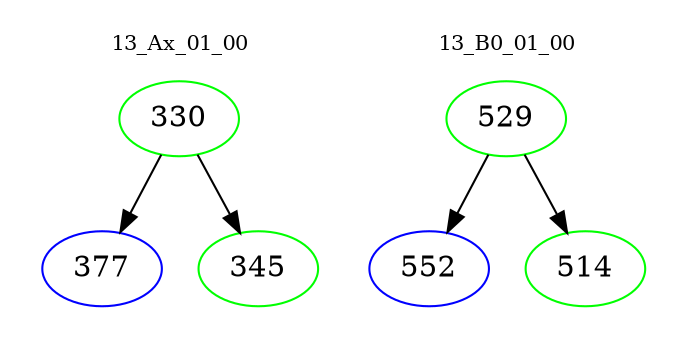 digraph{
subgraph cluster_0 {
color = white
label = "13_Ax_01_00";
fontsize=10;
T0_330 [label="330", color="green"]
T0_330 -> T0_377 [color="black"]
T0_377 [label="377", color="blue"]
T0_330 -> T0_345 [color="black"]
T0_345 [label="345", color="green"]
}
subgraph cluster_1 {
color = white
label = "13_B0_01_00";
fontsize=10;
T1_529 [label="529", color="green"]
T1_529 -> T1_552 [color="black"]
T1_552 [label="552", color="blue"]
T1_529 -> T1_514 [color="black"]
T1_514 [label="514", color="green"]
}
}

